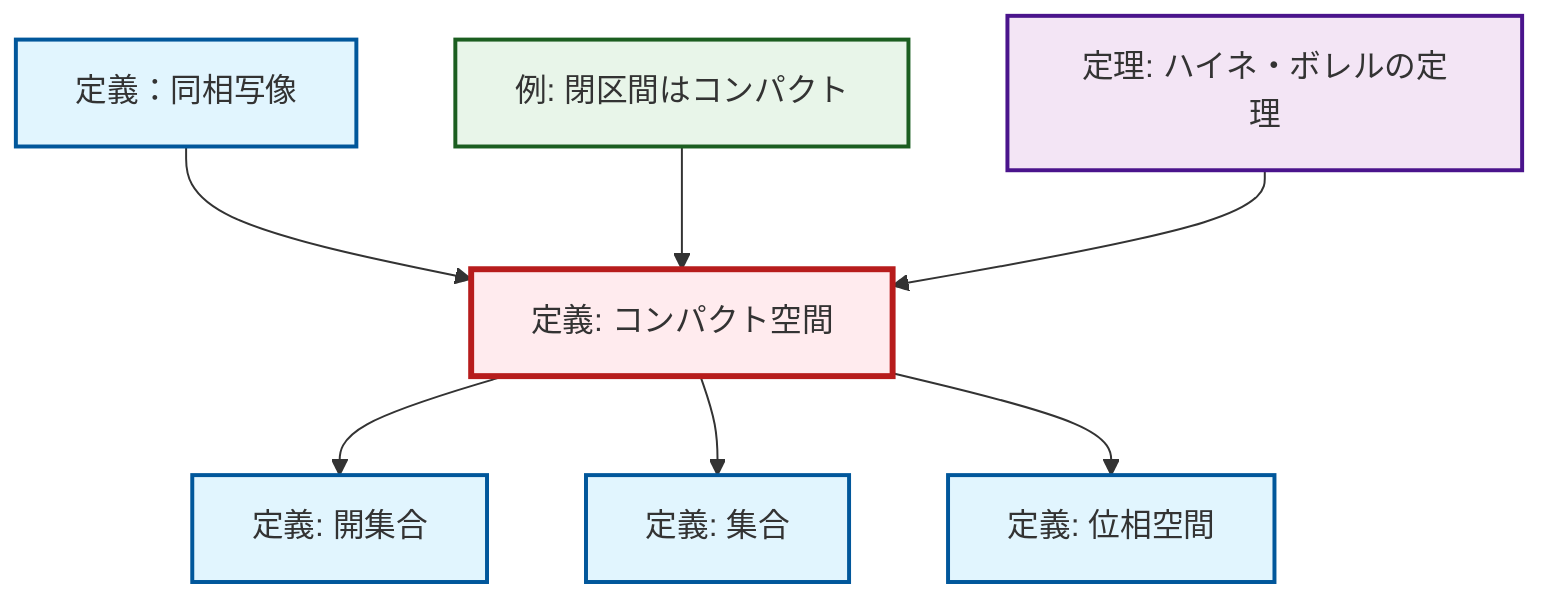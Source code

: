 graph TD
    classDef definition fill:#e1f5fe,stroke:#01579b,stroke-width:2px
    classDef theorem fill:#f3e5f5,stroke:#4a148c,stroke-width:2px
    classDef axiom fill:#fff3e0,stroke:#e65100,stroke-width:2px
    classDef example fill:#e8f5e9,stroke:#1b5e20,stroke-width:2px
    classDef current fill:#ffebee,stroke:#b71c1c,stroke-width:3px
    def-set["定義: 集合"]:::definition
    def-topological-space["定義: 位相空間"]:::definition
    def-compact["定義: コンパクト空間"]:::definition
    def-homeomorphism["定義：同相写像"]:::definition
    ex-closed-interval-compact["例: 閉区間はコンパクト"]:::example
    thm-heine-borel["定理: ハイネ・ボレルの定理"]:::theorem
    def-open-set["定義: 開集合"]:::definition
    def-compact --> def-open-set
    def-compact --> def-set
    def-homeomorphism --> def-compact
    ex-closed-interval-compact --> def-compact
    def-compact --> def-topological-space
    thm-heine-borel --> def-compact
    class def-compact current